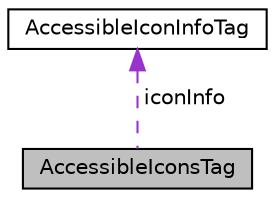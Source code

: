 digraph "AccessibleIconsTag"
{
 // LATEX_PDF_SIZE
  edge [fontname="Helvetica",fontsize="10",labelfontname="Helvetica",labelfontsize="10"];
  node [fontname="Helvetica",fontsize="10",shape=record];
  Node1 [label="AccessibleIconsTag",height=0.2,width=0.4,color="black", fillcolor="grey75", style="filled", fontcolor="black",tooltip=" "];
  Node2 -> Node1 [dir="back",color="darkorchid3",fontsize="10",style="dashed",label=" iconInfo" ,fontname="Helvetica"];
  Node2 [label="AccessibleIconInfoTag",height=0.2,width=0.4,color="black", fillcolor="white", style="filled",URL="$struct_accessible_icon_info_tag.html",tooltip=" "];
}
